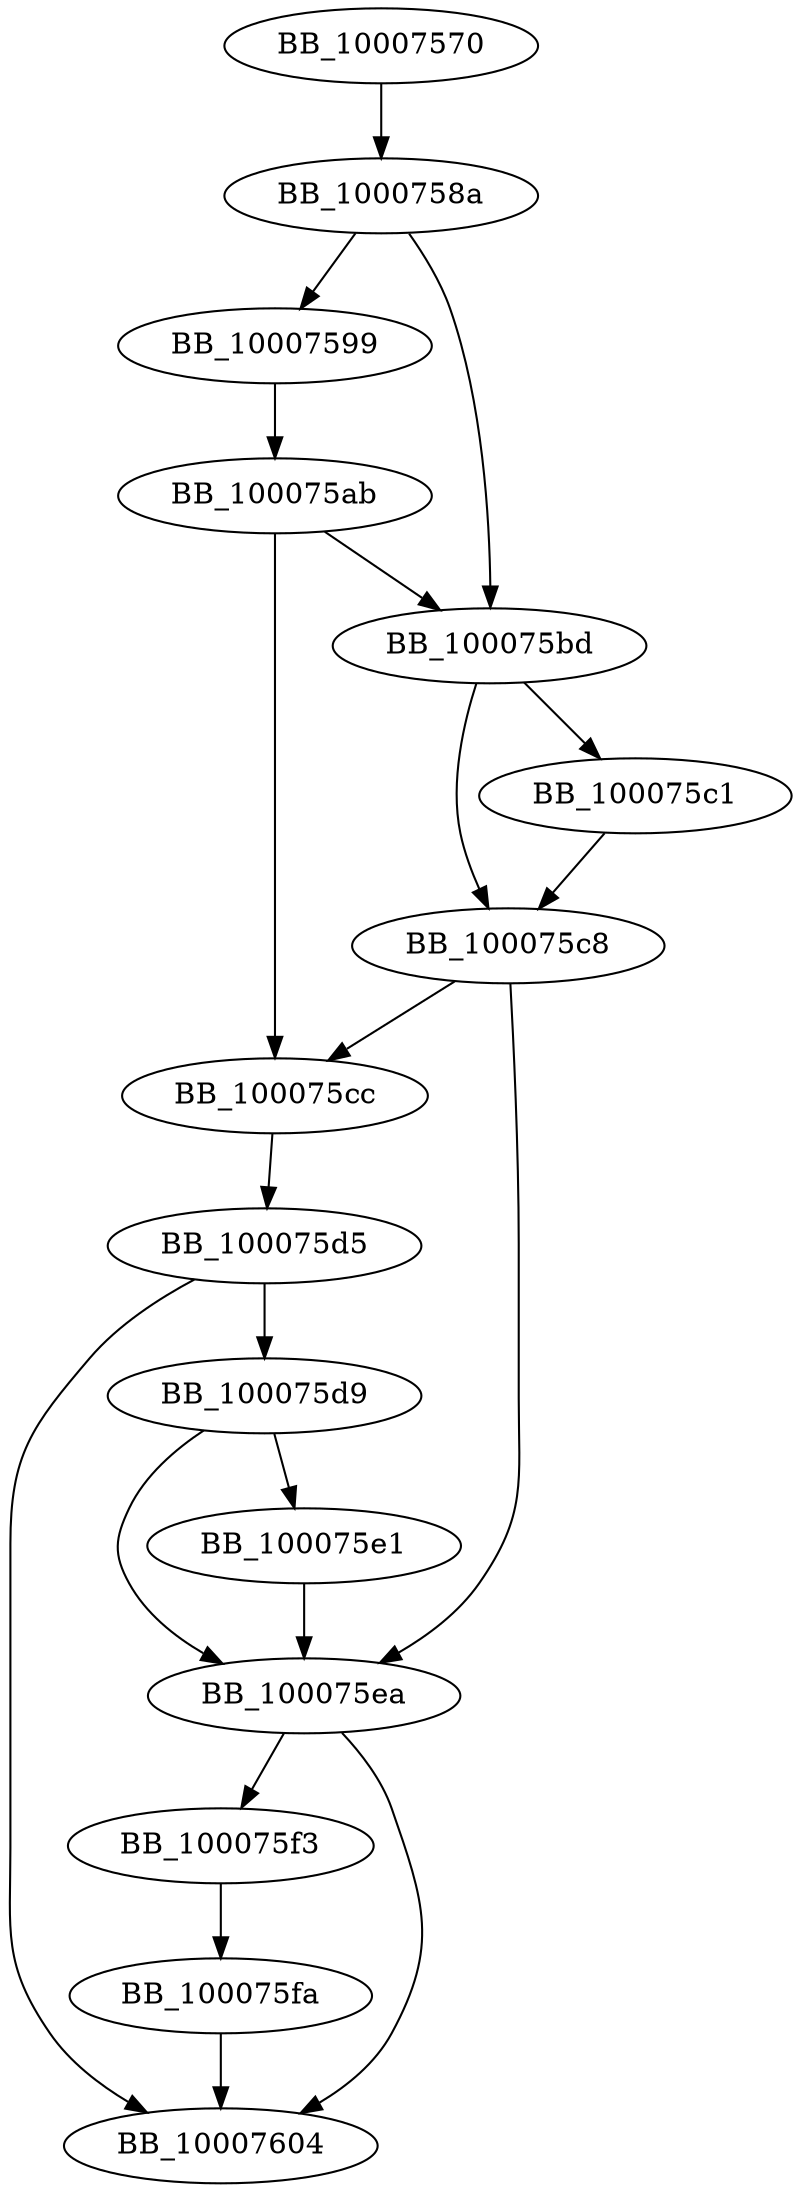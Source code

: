 DiGraph sub_10007570{
BB_10007570->BB_1000758a
BB_1000758a->BB_10007599
BB_1000758a->BB_100075bd
BB_10007599->BB_100075ab
BB_100075ab->BB_100075bd
BB_100075ab->BB_100075cc
BB_100075bd->BB_100075c1
BB_100075bd->BB_100075c8
BB_100075c1->BB_100075c8
BB_100075c8->BB_100075cc
BB_100075c8->BB_100075ea
BB_100075cc->BB_100075d5
BB_100075d5->BB_100075d9
BB_100075d5->BB_10007604
BB_100075d9->BB_100075e1
BB_100075d9->BB_100075ea
BB_100075e1->BB_100075ea
BB_100075ea->BB_100075f3
BB_100075ea->BB_10007604
BB_100075f3->BB_100075fa
BB_100075fa->BB_10007604
}
